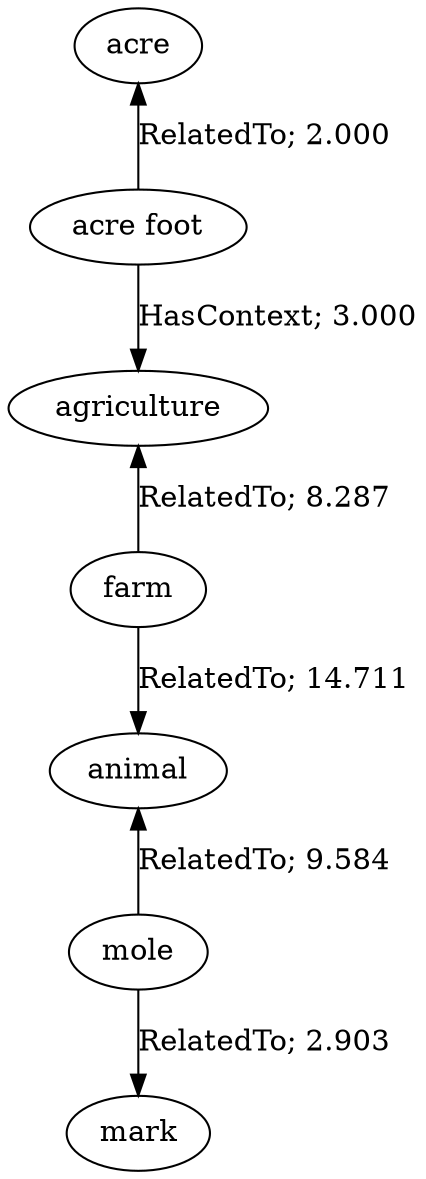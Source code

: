 // The path the concepts from "acre" to "mark".Path Length: 6; Weight Sum: 40.485449602111366; Average Weight: 6.747574933685228
digraph "9_b---acre-mark---PLen6_WSum40.485_WAvg6.748" {
	0 [label=acre]
	1 [label="acre foot"]
	2 [label=agriculture]
	3 [label=farm]
	4 [label=animal]
	5 [label=mole]
	6 [label=mark]
	0 -> 1 [label="RelatedTo; 2.000" dir=back weight=2.000]
	1 -> 2 [label="HasContext; 3.000" dir=forward weight=3.000]
	2 -> 3 [label="RelatedTo; 8.287" dir=back weight=8.287]
	3 -> 4 [label="RelatedTo; 14.711" dir=forward weight=14.711]
	4 -> 5 [label="RelatedTo; 9.584" dir=back weight=9.584]
	5 -> 6 [label="RelatedTo; 2.903" dir=forward weight=2.903]
}
